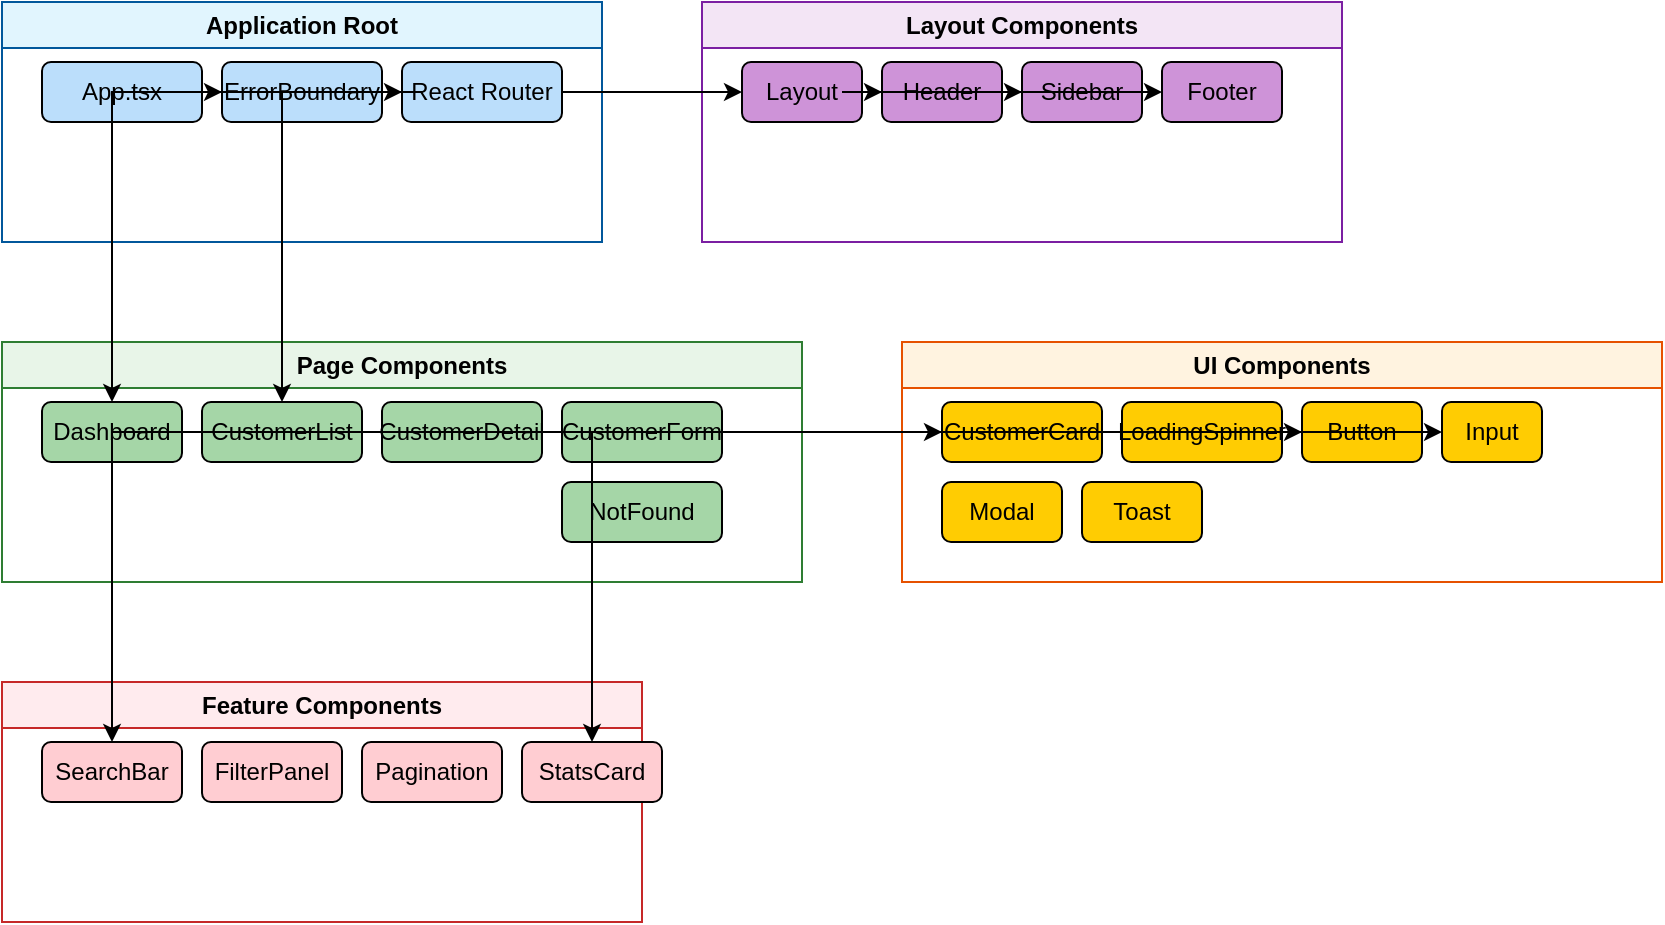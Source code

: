 <mxfile version="22.1.16" type="device">
  <diagram name="Frontend Component Hierarchy" id="frontend-components">
    <mxGraphModel dx="1422" dy="794" grid="1" gridSize="10" guides="1" tooltips="1" connect="1" arrows="1" fold="1" page="1" pageScale="1" pageWidth="1169" pageHeight="827" math="0" shadow="0">
      <root>
        <mxCell id="0" />
        <mxCell id="1" parent="0" />
        
        <!-- Application Root -->
        <mxCell id="app-root" value="Application Root" style="swimlane;whiteSpace=wrap;html=1;fillColor=#e1f5fe;strokeColor=#01579b;" vertex="1" parent="1">
          <mxGeometry x="50" y="50" width="300" height="120" as="geometry" />
        </mxCell>
        <mxCell id="app" value="App.tsx" style="rounded=1;whiteSpace=wrap;html=1;fillColor=#bbdefb;" vertex="1" parent="app-root">
          <mxGeometry x="20" y="30" width="80" height="30" as="geometry" />
        </mxCell>
        <mxCell id="error-boundary" value="ErrorBoundary" style="rounded=1;whiteSpace=wrap;html=1;fillColor=#bbdefb;" vertex="1" parent="app-root">
          <mxGeometry x="110" y="30" width="80" height="30" as="geometry" />
        </mxCell>
        <mxCell id="router" value="React Router" style="rounded=1;whiteSpace=wrap;html=1;fillColor=#bbdefb;" vertex="1" parent="app-root">
          <mxGeometry x="200" y="30" width="80" height="30" as="geometry" />
        </mxCell>
        
        <!-- Layout Components -->
        <mxCell id="layout-components" value="Layout Components" style="swimlane;whiteSpace=wrap;html=1;fillColor=#f3e5f5;strokeColor=#7b1fa2;" vertex="1" parent="1">
          <mxGeometry x="400" y="50" width="320" height="120" as="geometry" />
        </mxCell>
        <mxCell id="layout" value="Layout" style="rounded=1;whiteSpace=wrap;html=1;fillColor=#ce93d8;" vertex="1" parent="layout-components">
          <mxGeometry x="20" y="30" width="60" height="30" as="geometry" />
        </mxCell>
        <mxCell id="header" value="Header" style="rounded=1;whiteSpace=wrap;html=1;fillColor=#ce93d8;" vertex="1" parent="layout-components">
          <mxGeometry x="90" y="30" width="60" height="30" as="geometry" />
        </mxCell>
        <mxCell id="sidebar" value="Sidebar" style="rounded=1;whiteSpace=wrap;html=1;fillColor=#ce93d8;" vertex="1" parent="layout-components">
          <mxGeometry x="160" y="30" width="60" height="30" as="geometry" />
        </mxCell>
        <mxCell id="footer" value="Footer" style="rounded=1;whiteSpace=wrap;html=1;fillColor=#ce93d8;" vertex="1" parent="layout-components">
          <mxGeometry x="230" y="30" width="60" height="30" as="geometry" />
        </mxCell>
        
        <!-- Page Components -->
        <mxCell id="page-components" value="Page Components" style="swimlane;whiteSpace=wrap;html=1;fillColor=#e8f5e8;strokeColor=#2e7d32;" vertex="1" parent="1">
          <mxGeometry x="50" y="220" width="400" height="120" as="geometry" />
        </mxCell>
        <mxCell id="dashboard" value="Dashboard" style="rounded=1;whiteSpace=wrap;html=1;fillColor=#a5d6a7;" vertex="1" parent="page-components">
          <mxGeometry x="20" y="30" width="70" height="30" as="geometry" />
        </mxCell>
        <mxCell id="customer-list" value="CustomerList" style="rounded=1;whiteSpace=wrap;html=1;fillColor=#a5d6a7;" vertex="1" parent="page-components">
          <mxGeometry x="100" y="30" width="80" height="30" as="geometry" />
        </mxCell>
        <mxCell id="customer-detail" value="CustomerDetail" style="rounded=1;whiteSpace=wrap;html=1;fillColor=#a5d6a7;" vertex="1" parent="page-components">
          <mxGeometry x="190" y="30" width="80" height="30" as="geometry" />
        </mxCell>
        <mxCell id="customer-form" value="CustomerForm" style="rounded=1;whiteSpace=wrap;html=1;fillColor=#a5d6a7;" vertex="1" parent="page-components">
          <mxGeometry x="280" y="30" width="80" height="30" as="geometry" />
        </mxCell>
        <mxCell id="not-found" value="NotFound" style="rounded=1;whiteSpace=wrap;html=1;fillColor=#a5d6a7;" vertex="1" parent="page-components">
          <mxGeometry x="280" y="70" width="80" height="30" as="geometry" />
        </mxCell>
        
        <!-- UI Components -->
        <mxCell id="ui-components" value="UI Components" style="swimlane;whiteSpace=wrap;html=1;fillColor=#fff3e0;strokeColor=#e65100;" vertex="1" parent="1">
          <mxGeometry x="500" y="220" width="380" height="120" as="geometry" />
        </mxCell>
        <mxCell id="customer-card" value="CustomerCard" style="rounded=1;whiteSpace=wrap;html=1;fillColor=#ffcc02;" vertex="1" parent="ui-components">
          <mxGeometry x="20" y="30" width="80" height="30" as="geometry" />
        </mxCell>
        <mxCell id="loading-spinner" value="LoadingSpinner" style="rounded=1;whiteSpace=wrap;html=1;fillColor=#ffcc02;" vertex="1" parent="ui-components">
          <mxGeometry x="110" y="30" width="80" height="30" as="geometry" />
        </mxCell>
        <mxCell id="button" value="Button" style="rounded=1;whiteSpace=wrap;html=1;fillColor=#ffcc02;" vertex="1" parent="ui-components">
          <mxGeometry x="200" y="30" width="60" height="30" as="geometry" />
        </mxCell>
        <mxCell id="input" value="Input" style="rounded=1;whiteSpace=wrap;html=1;fillColor=#ffcc02;" vertex="1" parent="ui-components">
          <mxGeometry x="270" y="30" width="50" height="30" as="geometry" />
        </mxCell>
        <mxCell id="modal" value="Modal" style="rounded=1;whiteSpace=wrap;html=1;fillColor=#ffcc02;" vertex="1" parent="ui-components">
          <mxGeometry x="20" y="70" width="60" height="30" as="geometry" />
        </mxCell>
        <mxCell id="toast" value="Toast" style="rounded=1;whiteSpace=wrap;html=1;fillColor=#ffcc02;" vertex="1" parent="ui-components">
          <mxGeometry x="90" y="70" width="60" height="30" as="geometry" />
        </mxCell>
        
        <!-- Feature Components -->
        <mxCell id="feature-components" value="Feature Components" style="swimlane;whiteSpace=wrap;html=1;fillColor=#ffebee;strokeColor=#c62828;" vertex="1" parent="1">
          <mxGeometry x="50" y="390" width="320" height="120" as="geometry" />
        </mxCell>
        <mxCell id="search-bar" value="SearchBar" style="rounded=1;whiteSpace=wrap;html=1;fillColor=#ffcdd2;" vertex="1" parent="feature-components">
          <mxGeometry x="20" y="30" width="70" height="30" as="geometry" />
        </mxCell>
        <mxCell id="filter-panel" value="FilterPanel" style="rounded=1;whiteSpace=wrap;html=1;fillColor=#ffcdd2;" vertex="1" parent="feature-components">
          <mxGeometry x="100" y="30" width="70" height="30" as="geometry" />
        </mxCell>
        <mxCell id="pagination" value="Pagination" style="rounded=1;whiteSpace=wrap;html=1;fillColor=#ffcdd2;" vertex="1" parent="feature-components">
          <mxGeometry x="180" y="30" width="70" height="30" as="geometry" />
        </mxCell>
        <mxCell id="stats-card" value="StatsCard" style="rounded=1;whiteSpace=wrap;html=1;fillColor=#ffcdd2;" vertex="1" parent="feature-components">
          <mxGeometry x="260" y="30" width="70" height="30" as="geometry" />
        </mxCell>
        
        <!-- Connections -->
        <mxCell id="conn1" style="edgeStyle=orthogonalEdgeStyle;rounded=0;orthogonalLoop=1;jettySize=auto;html=1;" edge="1" parent="1" source="app" target="error-boundary">
          <mxGeometry relative="1" as="geometry" />
        </mxCell>
        <mxCell id="conn2" style="edgeStyle=orthogonalEdgeStyle;rounded=0;orthogonalLoop=1;jettySize=auto;html=1;" edge="1" parent="1" source="error-boundary" target="router">
          <mxGeometry relative="1" as="geometry" />
        </mxCell>
        <mxCell id="conn3" style="edgeStyle=orthogonalEdgeStyle;rounded=0;orthogonalLoop=1;jettySize=auto;html=1;" edge="1" parent="1" source="router" target="layout">
          <mxGeometry relative="1" as="geometry" />
        </mxCell>
        <mxCell id="conn4" style="edgeStyle=orthogonalEdgeStyle;rounded=0;orthogonalLoop=1;jettySize=auto;html=1;" edge="1" parent="1" source="layout" target="header">
          <mxGeometry relative="1" as="geometry" />
        </mxCell>
        <mxCell id="conn5" style="edgeStyle=orthogonalEdgeStyle;rounded=0;orthogonalLoop=1;jettySize=auto;html=1;" edge="1" parent="1" source="layout" target="sidebar">
          <mxGeometry relative="1" as="geometry" />
        </mxCell>
        <mxCell id="conn6" style="edgeStyle=orthogonalEdgeStyle;rounded=0;orthogonalLoop=1;jettySize=auto;html=1;" edge="1" parent="1" source="layout" target="footer">
          <mxGeometry relative="1" as="geometry" />
        </mxCell>
        <mxCell id="conn7" style="edgeStyle=orthogonalEdgeStyle;rounded=0;orthogonalLoop=1;jettySize=auto;html=1;" edge="1" parent="1" source="router" target="dashboard">
          <mxGeometry relative="1" as="geometry" />
        </mxCell>
        <mxCell id="conn8" style="edgeStyle=orthogonalEdgeStyle;rounded=0;orthogonalLoop=1;jettySize=auto;html=1;" edge="1" parent="1" source="router" target="customer-list">
          <mxGeometry relative="1" as="geometry" />
        </mxCell>
        <mxCell id="conn9" style="edgeStyle=orthogonalEdgeStyle;rounded=0;orthogonalLoop=1;jettySize=auto;html=1;" edge="1" parent="1" source="dashboard" target="stats-card">
          <mxGeometry relative="1" as="geometry" />
        </mxCell>
        <mxCell id="conn10" style="edgeStyle=orthogonalEdgeStyle;rounded=0;orthogonalLoop=1;jettySize=auto;html=1;" edge="1" parent="1" source="customer-list" target="search-bar">
          <mxGeometry relative="1" as="geometry" />
        </mxCell>
        <mxCell id="conn11" style="edgeStyle=orthogonalEdgeStyle;rounded=0;orthogonalLoop=1;jettySize=auto;html=1;" edge="1" parent="1" source="customer-list" target="customer-card">
          <mxGeometry relative="1" as="geometry" />
        </mxCell>
        <mxCell id="conn12" style="edgeStyle=orthogonalEdgeStyle;rounded=0;orthogonalLoop=1;jettySize=auto;html=1;" edge="1" parent="1" source="customer-form" target="input">
          <mxGeometry relative="1" as="geometry" />
        </mxCell>
        <mxCell id="conn13" style="edgeStyle=orthogonalEdgeStyle;rounded=0;orthogonalLoop=1;jettySize=auto;html=1;" edge="1" parent="1" source="customer-form" target="button">
          <mxGeometry relative="1" as="geometry" />
        </mxCell>
        
      </root>
    </mxGraphModel>
  </diagram>
  
  <diagram name="Custom Hooks Architecture" id="hooks-arch">
    <mxGraphModel dx="1422" dy="794" grid="1" gridSize="10" guides="1" tooltips="1" connect="1" arrows="1" fold="1" page="1" pageScale="1" pageWidth="1169" pageHeight="827" math="0" shadow="0">
      <root>
        <mxCell id="0" />
        <mxCell id="1" parent="0" />
        
        <!-- Data Hooks -->
        <mxCell id="data-hooks" value="Data Hooks" style="swimlane;whiteSpace=wrap;html=1;fillColor=#e1f5fe;strokeColor=#01579b;" vertex="1" parent="1">
          <mxGeometry x="50" y="50" width="200" height="150" as="geometry" />
        </mxCell>
        <mxCell id="use-customers" value="useCustomers" style="rounded=1;whiteSpace=wrap;html=1;fillColor=#bbdefb;" vertex="1" parent="data-hooks">
          <mxGeometry x="20" y="30" width="80" height="30" as="geometry" />
        </mxCell>
        <mxCell id="use-customer" value="useCustomer" style="rounded=1;whiteSpace=wrap;html=1;fillColor=#bbdefb;" vertex="1" parent="data-hooks">
          <mxGeometry x="110" y="30" width="80" height="30" as="geometry" />
        </mxCell>
        <mxCell id="use-customer-stats" value="useCustomerStats" style="rounded=1;whiteSpace=wrap;html=1;fillColor=#bbdefb;" vertex="1" parent="data-hooks">
          <mxGeometry x="60" y="70" width="100" height="30" as="geometry" />
        </mxCell>
        
        <!-- UI Hooks -->
        <mxCell id="ui-hooks" value="UI Hooks" style="swimlane;whiteSpace=wrap;html=1;fillColor=#f3e5f5;strokeColor=#7b1fa2;" vertex="1" parent="1">
          <mxGeometry x="300" y="50" width="220" height="150" as="geometry" />
        </mxCell>
        <mxCell id="use-modal" value="useModal" style="rounded=1;whiteSpace=wrap;html=1;fillColor=#ce93d8;" vertex="1" parent="ui-hooks">
          <mxGeometry x="20" y="30" width="70" height="30" as="geometry" />
        </mxCell>
        <mxCell id="use-toast" value="useToast" style="rounded=1;whiteSpace=wrap;html=1;fillColor=#ce93d8;" vertex="1" parent="ui-hooks">
          <mxGeometry x="100" y="30" width="70" height="30" as="geometry" />
        </mxCell>
        <mxCell id="use-loading" value="useLoading" style="rounded=1;whiteSpace=wrap;html=1;fillColor=#ce93d8;" vertex="1" parent="ui-hooks">
          <mxGeometry x="20" y="70" width="70" height="30" as="geometry" />
        </mxCell>
        <mxCell id="use-pagination" value="usePagination" style="rounded=1;whiteSpace=wrap;html=1;fillColor=#ce93d8;" vertex="1" parent="ui-hooks">
          <mxGeometry x="100" y="70" width="80" height="30" as="geometry" />
        </mxCell>
        
        <!-- Form Hooks -->
        <mxCell id="form-hooks" value="Form Hooks" style="swimlane;whiteSpace=wrap;html=1;fillColor=#e8f5e8;strokeColor=#2e7d32;" vertex="1" parent="1">
          <mxGeometry x="570" y="50" width="200" height="150" as="geometry" />
        </mxCell>
        <mxCell id="use-form" value="useForm" style="rounded=1;whiteSpace=wrap;html=1;fillColor=#a5d6a7;" vertex="1" parent="form-hooks">
          <mxGeometry x="20" y="30" width="70" height="30" as="geometry" />
        </mxCell>
        <mxCell id="use-validation" value="useValidation" style="rounded=1;whiteSpace=wrap;html=1;fillColor=#a5d6a7;" vertex="1" parent="form-hooks">
          <mxGeometry x="100" y="30" width="80" height="30" as="geometry" />
        </mxCell>
        <mxCell id="use-form-state" value="useFormState" style="rounded=1;whiteSpace=wrap;html=1;fillColor=#a5d6a7;" vertex="1" parent="form-hooks">
          <mxGeometry x="60" y="70" width="80" height="30" as="geometry" />
        </mxCell>
        
        <!-- Utility Hooks -->
        <mxCell id="utility-hooks" value="Utility Hooks" style="swimlane;whiteSpace=wrap;html=1;fillColor=#fff3e0;strokeColor=#e65100;" vertex="1" parent="1">
          <mxGeometry x="50" y="250" width="280" height="150" as="geometry" />
        </mxCell>
        <mxCell id="use-debounce" value="useDebounce" style="rounded=1;whiteSpace=wrap;html=1;fillColor=#ffcc02;" vertex="1" parent="utility-hooks">
          <mxGeometry x="20" y="30" width="80" height="30" as="geometry" />
        </mxCell>
        <mxCell id="use-local-storage" value="useLocalStorage" style="rounded=1;whiteSpace=wrap;html=1;fillColor=#ffcc02;" vertex="1" parent="utility-hooks">
          <mxGeometry x="110" y="30" width="90" height="30" as="geometry" />
        </mxCell>
        <mxCell id="use-media-query" value="useMediaQuery" style="rounded=1;whiteSpace=wrap;html=1;fillColor=#ffcc02;" vertex="1" parent="utility-hooks">
          <mxGeometry x="20" y="70" width="90" height="30" as="geometry" />
        </mxCell>
        <mxCell id="use-error-handler" value="useErrorHandler" style="rounded=1;whiteSpace=wrap;html=1;fillColor=#ffcc02;" vertex="1" parent="utility-hooks">
          <mxGeometry x="120" y="70" width="90" height="30" as="geometry" />
        </mxCell>
        
        <!-- Core Hooks -->
        <mxCell id="core-hooks" value="Core React Hooks" style="swimlane;whiteSpace=wrap;html=1;fillColor=#ffebee;strokeColor=#c62828;" vertex="1" parent="1">
          <mxGeometry x="380" y="250" width="220" height="150" as="geometry" />
        </mxCell>
        <mxCell id="use-state" value="useState" style="rounded=1;whiteSpace=wrap;html=1;fillColor=#ffcdd2;" vertex="1" parent="core-hooks">
          <mxGeometry x="20" y="30" width="70" height="30" as="geometry" />
        </mxCell>
        <mxCell id="use-effect" value="useEffect" style="rounded=1;whiteSpace=wrap;html=1;fillColor=#ffcdd2;" vertex="1" parent="core-hooks">
          <mxGeometry x="100" y="30" width="70" height="30" as="geometry" />
        </mxCell>
        <mxCell id="use-callback" value="useCallback" style="rounded=1;whiteSpace=wrap;html=1;fillColor=#ffcdd2;" vertex="1" parent="core-hooks">
          <mxGeometry x="20" y="70" width="80" height="30" as="geometry" />
        </mxCell>
        <mxCell id="use-memo" value="useMemo" style="rounded=1;whiteSpace=wrap;html=1;fillColor=#ffcdd2;" vertex="1" parent="core-hooks">
          <mxGeometry x="110" y="70" width="70" height="30" as="geometry" />
        </mxCell>
        
        <!-- Dependencies -->
        <mxCell id="dep1" style="edgeStyle=orthogonalEdgeStyle;rounded=0;orthogonalLoop=1;jettySize=auto;html=1;" edge="1" parent="1" source="use-customers" target="use-state">
          <mxGeometry relative="1" as="geometry" />
        </mxCell>
        <mxCell id="dep2" style="edgeStyle=orthogonalEdgeStyle;rounded=0;orthogonalLoop=1;jettySize=auto;html=1;" edge="1" parent="1" source="use-customers" target="use-effect">
          <mxGeometry relative="1" as="geometry" />
        </mxCell>
        <mxCell id="dep3" style="edgeStyle=orthogonalEdgeStyle;rounded=0;orthogonalLoop=1;jettySize=auto;html=1;" edge="1" parent="1" source="use-customers" target="use-error-handler">
          <mxGeometry relative="1" as="geometry" />
        </mxCell>
        <mxCell id="dep4" style="edgeStyle=orthogonalEdgeStyle;rounded=0;orthogonalLoop=1;jettySize=auto;html=1;" edge="1" parent="1" source="use-form" target="use-validation">
          <mxGeometry relative="1" as="geometry" />
        </mxCell>
        <mxCell id="dep5" style="edgeStyle=orthogonalEdgeStyle;rounded=0;orthogonalLoop=1;jettySize=auto;html=1;" edge="1" parent="1" source="use-form" target="use-callback">
          <mxGeometry relative="1" as="geometry" />
        </mxCell>
        <mxCell id="dep6" style="edgeStyle=orthogonalEdgeStyle;rounded=0;orthogonalLoop=1;jettySize=auto;html=1;" edge="1" parent="1" source="use-debounce" target="use-state">
          <mxGeometry relative="1" as="geometry" />
        </mxCell>
        <mxCell id="dep7" style="edgeStyle=orthogonalEdgeStyle;rounded=0;orthogonalLoop=1;jettySize=auto;html=1;" edge="1" parent="1" source="use-debounce" target="use-effect">
          <mxGeometry relative="1" as="geometry" />
        </mxCell>
        
      </root>
    </mxGraphModel>
  </diagram>
</mxfile>